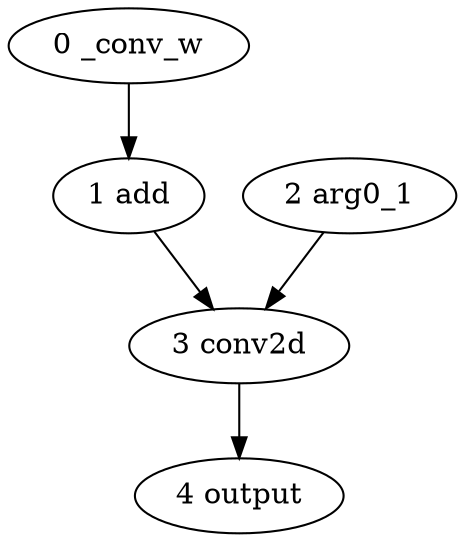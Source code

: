 strict digraph  {
"0 _conv_w" [id=0, type=get_attr];
"1 add" [id=1, type=add];
"2 arg0_1" [id=2, type=input];
"3 conv2d" [id=3, type=conv2d];
"4 output" [id=4, type=output];
"0 _conv_w" -> "1 add";
"1 add" -> "3 conv2d";
"2 arg0_1" -> "3 conv2d";
"3 conv2d" -> "4 output";
}
